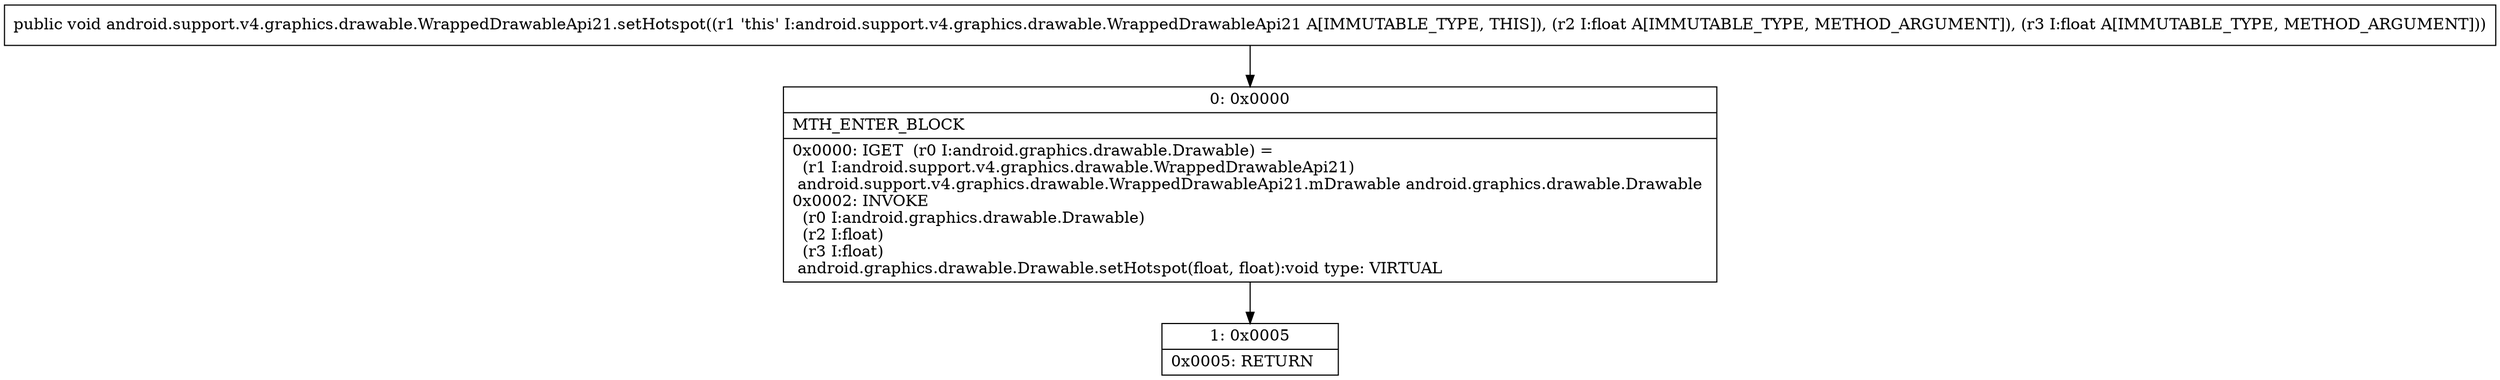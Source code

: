 digraph "CFG forandroid.support.v4.graphics.drawable.WrappedDrawableApi21.setHotspot(FF)V" {
Node_0 [shape=record,label="{0\:\ 0x0000|MTH_ENTER_BLOCK\l|0x0000: IGET  (r0 I:android.graphics.drawable.Drawable) = \l  (r1 I:android.support.v4.graphics.drawable.WrappedDrawableApi21)\l android.support.v4.graphics.drawable.WrappedDrawableApi21.mDrawable android.graphics.drawable.Drawable \l0x0002: INVOKE  \l  (r0 I:android.graphics.drawable.Drawable)\l  (r2 I:float)\l  (r3 I:float)\l android.graphics.drawable.Drawable.setHotspot(float, float):void type: VIRTUAL \l}"];
Node_1 [shape=record,label="{1\:\ 0x0005|0x0005: RETURN   \l}"];
MethodNode[shape=record,label="{public void android.support.v4.graphics.drawable.WrappedDrawableApi21.setHotspot((r1 'this' I:android.support.v4.graphics.drawable.WrappedDrawableApi21 A[IMMUTABLE_TYPE, THIS]), (r2 I:float A[IMMUTABLE_TYPE, METHOD_ARGUMENT]), (r3 I:float A[IMMUTABLE_TYPE, METHOD_ARGUMENT])) }"];
MethodNode -> Node_0;
Node_0 -> Node_1;
}

